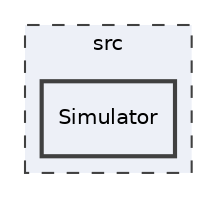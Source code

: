 digraph "Simulator"
{
 // LATEX_PDF_SIZE
  edge [fontname="Helvetica",fontsize="10",labelfontname="Helvetica",labelfontsize="10"];
  node [fontname="Helvetica",fontsize="10",shape=record];
  compound=true
  subgraph clusterdir_68267d1309a1af8e8297ef4c3efbcdba {
    graph [ bgcolor="#edf0f7", pencolor="grey25", style="filled,dashed,", label="src", fontname="Helvetica", fontsize="10", URL="dir_68267d1309a1af8e8297ef4c3efbcdba.html"]
  dir_9994e8d78827318b32c660b708636a19 [shape=box, label="Simulator", style="filled,bold,", fillcolor="#edf0f7", color="grey25", URL="dir_9994e8d78827318b32c660b708636a19.html"];
  }
}
